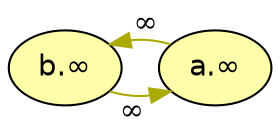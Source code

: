 digraph G {
  rankdir="TB"
  node [shape=oval style=filled fontname=Helvetica fontsize=14]
  node [fillcolor="#AAFFAA" fontcolor="#000000"] 
  node [fillcolor="#FFAAAA" fontcolor="#000000"] 
  node [fillcolor="#FFFFAA" fontcolor="#000000"] 
       b[label="b.∞"] 
       a[label="a.∞"]
  edge [dir=forward color="#AAAA00" style="solid" taillabel="∞" labeldistance=1.5]
        "b" -> "a" 
        "a" -> "b" 

  {rank = max b a}
}